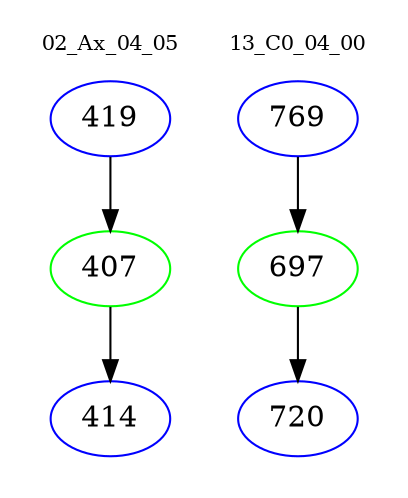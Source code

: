 digraph{
subgraph cluster_0 {
color = white
label = "02_Ax_04_05";
fontsize=10;
T0_419 [label="419", color="blue"]
T0_419 -> T0_407 [color="black"]
T0_407 [label="407", color="green"]
T0_407 -> T0_414 [color="black"]
T0_414 [label="414", color="blue"]
}
subgraph cluster_1 {
color = white
label = "13_C0_04_00";
fontsize=10;
T1_769 [label="769", color="blue"]
T1_769 -> T1_697 [color="black"]
T1_697 [label="697", color="green"]
T1_697 -> T1_720 [color="black"]
T1_720 [label="720", color="blue"]
}
}
